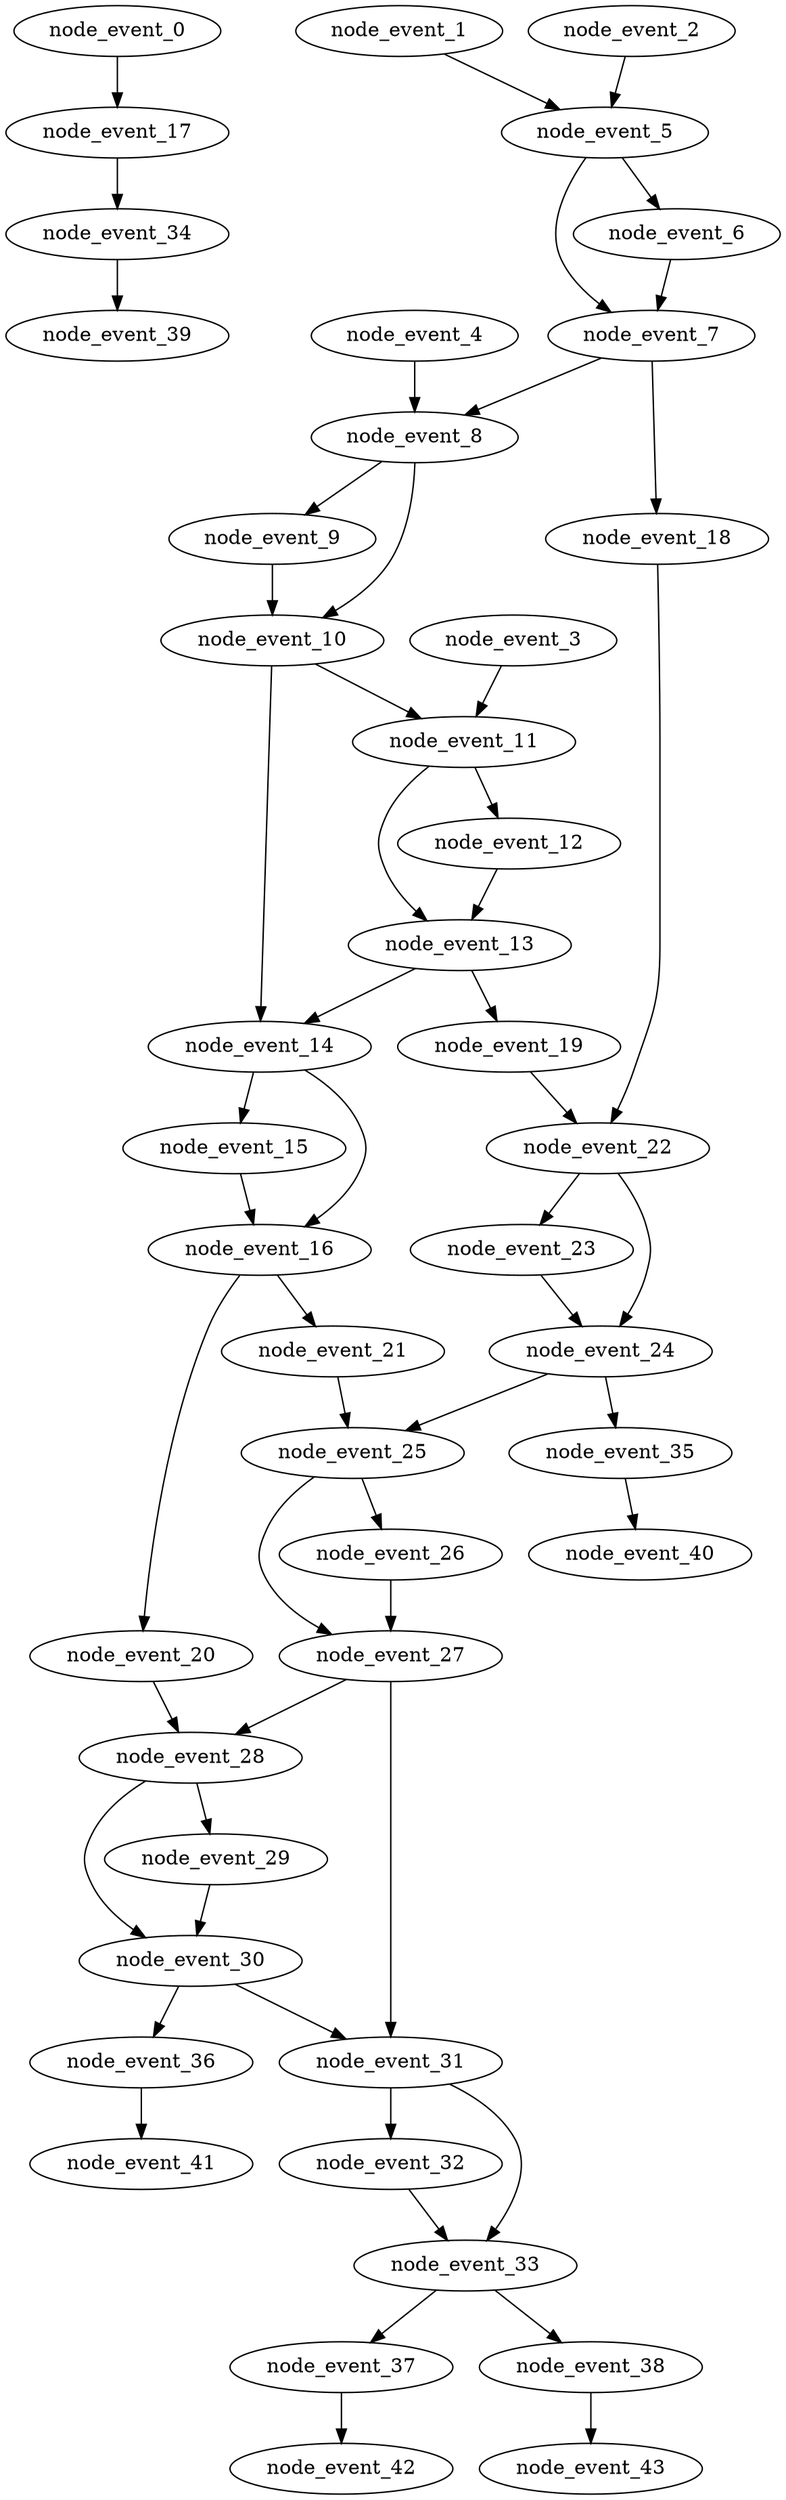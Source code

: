 digraph {
    node_event_0 [EventIndex="0" EventType="DotQasm.Scheduling.GateEvent" Depth="1" Dependencies="0" Latency="00:00:00.0010000" Priority="0.006"];
    node_event_1 [EventIndex="1" EventType="DotQasm.Scheduling.GateEvent" Depth="1" Dependencies="0" Latency="00:00:00.0010000" Priority="0.04100000000000002"];
    node_event_2 [EventIndex="2" EventType="DotQasm.Scheduling.GateEvent" Depth="1" Dependencies="0" Latency="00:00:00.0010000" Priority="0.04100000000000002"];
    node_event_3 [EventIndex="3" EventType="DotQasm.Scheduling.GateEvent" Depth="1" Dependencies="0" Latency="00:00:00.0010000" Priority="0.031000000000000014"];
    node_event_4 [EventIndex="4" EventType="DotQasm.Scheduling.GateEvent" Depth="1" Dependencies="0" Latency="00:00:00.0010000" Priority="0.03600000000000002"];
    node_event_5 [EventIndex="5" EventType="DotQasm.Scheduling.ControlledGateEvent" Depth="2" Dependencies="2" Latency="00:00:00.0020000" Priority="0.04000000000000002"];
    node_event_6 [EventIndex="6" EventType="DotQasm.Scheduling.GateEvent" Depth="3" Dependencies="3" Latency="00:00:00.0010000" Priority="0.03800000000000002"];
    node_event_7 [EventIndex="7" EventType="DotQasm.Scheduling.ControlledGateEvent" Depth="4" Dependencies="7" Latency="00:00:00.0020000" Priority="0.03700000000000002"];
    node_event_8 [EventIndex="8" EventType="DotQasm.Scheduling.ControlledGateEvent" Depth="5" Dependencies="9" Latency="00:00:00.0020000" Priority="0.03500000000000002"];
    node_event_9 [EventIndex="9" EventType="DotQasm.Scheduling.GateEvent" Depth="6" Dependencies="10" Latency="00:00:00.0010000" Priority="0.033000000000000015"];
    node_event_10 [EventIndex="10" EventType="DotQasm.Scheduling.ControlledGateEvent" Depth="7" Dependencies="21" Latency="00:00:00.0020000" Priority="0.032000000000000015"];
    node_event_11 [EventIndex="11" EventType="DotQasm.Scheduling.ControlledGateEvent" Depth="8" Dependencies="23" Latency="00:00:00.0020000" Priority="0.030000000000000013"];
    node_event_12 [EventIndex="12" EventType="DotQasm.Scheduling.GateEvent" Depth="9" Dependencies="24" Latency="00:00:00.0010000" Priority="0.02800000000000001"];
    node_event_13 [EventIndex="13" EventType="DotQasm.Scheduling.ControlledGateEvent" Depth="10" Dependencies="49" Latency="00:00:00.0020000" Priority="0.02700000000000001"];
    node_event_14 [EventIndex="14" EventType="DotQasm.Scheduling.ControlledGateEvent" Depth="11" Dependencies="72" Latency="00:00:00.0020000" Priority="0.02500000000000001"];
    node_event_15 [EventIndex="15" EventType="DotQasm.Scheduling.GateEvent" Depth="12" Dependencies="73" Latency="00:00:00.0010000" Priority="0.023000000000000007"];
    node_event_16 [EventIndex="16" EventType="DotQasm.Scheduling.ControlledGateEvent" Depth="13" Dependencies="147" Latency="00:00:00.0020000" Priority="0.022000000000000006"];
    node_event_17 [EventIndex="17" EventType="DotQasm.Scheduling.GateEvent" Depth="2" Dependencies="1" Latency="00:00:00.0010000" Priority="0.005"];
    node_event_18 [EventIndex="18" EventType="DotQasm.Scheduling.GateEvent" Depth="5" Dependencies="8" Latency="00:00:00.0010000" Priority="0.02500000000000001"];
    node_event_19 [EventIndex="19" EventType="DotQasm.Scheduling.GateEvent" Depth="11" Dependencies="50" Latency="00:00:00.0010000" Priority="0.02500000000000001"];
    node_event_20 [EventIndex="20" EventType="DotQasm.Scheduling.GateEvent" Depth="14" Dependencies="148" Latency="00:00:00.0010000" Priority="0.015"];
    node_event_21 [EventIndex="21" EventType="DotQasm.Scheduling.GateEvent" Depth="14" Dependencies="148" Latency="00:00:00.0010000" Priority="0.020000000000000004"];
    node_event_22 [EventIndex="22" EventType="DotQasm.Scheduling.ControlledGateEvent" Depth="12" Dependencies="60" Latency="00:00:00.0020000" Priority="0.024000000000000007"];
    node_event_23 [EventIndex="23" EventType="DotQasm.Scheduling.GateEvent" Depth="13" Dependencies="61" Latency="00:00:00.0010000" Priority="0.022000000000000006"];
    node_event_24 [EventIndex="24" EventType="DotQasm.Scheduling.ControlledGateEvent" Depth="14" Dependencies="123" Latency="00:00:00.0020000" Priority="0.021000000000000005"];
    node_event_25 [EventIndex="25" EventType="DotQasm.Scheduling.ControlledGateEvent" Depth="15" Dependencies="273" Latency="00:00:00.0020000" Priority="0.019000000000000003"];
    node_event_26 [EventIndex="26" EventType="DotQasm.Scheduling.GateEvent" Depth="16" Dependencies="274" Latency="00:00:00.0010000" Priority="0.017"];
    node_event_27 [EventIndex="27" EventType="DotQasm.Scheduling.ControlledGateEvent" Depth="17" Dependencies="549" Latency="00:00:00.0020000" Priority="0.016"];
    node_event_28 [EventIndex="28" EventType="DotQasm.Scheduling.ControlledGateEvent" Depth="18" Dependencies="699" Latency="00:00:00.0020000" Priority="0.014"];
    node_event_29 [EventIndex="29" EventType="DotQasm.Scheduling.GateEvent" Depth="19" Dependencies="700" Latency="00:00:00.0010000" Priority="0.012"];
    node_event_30 [EventIndex="30" EventType="DotQasm.Scheduling.ControlledGateEvent" Depth="20" Dependencies="1401" Latency="00:00:00.0020000" Priority="0.011000000000000001"];
    node_event_31 [EventIndex="31" EventType="DotQasm.Scheduling.ControlledGateEvent" Depth="21" Dependencies="1952" Latency="00:00:00.0020000" Priority="0.009000000000000001"];
    node_event_32 [EventIndex="32" EventType="DotQasm.Scheduling.GateEvent" Depth="22" Dependencies="1953" Latency="00:00:00.0010000" Priority="0.007"];
    node_event_33 [EventIndex="33" EventType="DotQasm.Scheduling.ControlledGateEvent" Depth="23" Dependencies="3907" Latency="00:00:00.0020000" Priority="0.006"];
    node_event_34 [EventIndex="34" EventType="DotQasm.Scheduling.GateEvent" Depth="3" Dependencies="2" Latency="00:00:00.0010000" Priority="0.004"];
    node_event_35 [EventIndex="35" EventType="DotQasm.Scheduling.GateEvent" Depth="15" Dependencies="124" Latency="00:00:00.0010000" Priority="0.004"];
    node_event_36 [EventIndex="36" EventType="DotQasm.Scheduling.GateEvent" Depth="21" Dependencies="1402" Latency="00:00:00.0010000" Priority="0.004"];
    node_event_37 [EventIndex="37" EventType="DotQasm.Scheduling.GateEvent" Depth="24" Dependencies="3908" Latency="00:00:00.0010000" Priority="0.004"];
    node_event_38 [EventIndex="38" EventType="DotQasm.Scheduling.GateEvent" Depth="24" Dependencies="3908" Latency="00:00:00.0010000" Priority="0.004"];
    node_event_39 [EventIndex="39" EventType="DotQasm.Scheduling.MeasurementEvent" Depth="4" Dependencies="3" Latency="00:00:00.0030000" Priority="0.003"];
    node_event_40 [EventIndex="40" EventType="DotQasm.Scheduling.MeasurementEvent" Depth="16" Dependencies="125" Latency="00:00:00.0030000" Priority="0.003"];
    node_event_41 [EventIndex="41" EventType="DotQasm.Scheduling.MeasurementEvent" Depth="22" Dependencies="1403" Latency="00:00:00.0030000" Priority="0.003"];
    node_event_42 [EventIndex="42" EventType="DotQasm.Scheduling.MeasurementEvent" Depth="25" Dependencies="3909" Latency="00:00:00.0030000" Priority="0.003"];
    node_event_43 [EventIndex="43" EventType="DotQasm.Scheduling.MeasurementEvent" Depth="25" Dependencies="3909" Latency="00:00:00.0030000" Priority="0.003"];
    node_event_0 -> node_event_17;
    node_event_1 -> node_event_5;
    node_event_2 -> node_event_5;
    node_event_3 -> node_event_11;
    node_event_4 -> node_event_8;
    node_event_5 -> node_event_6;
    node_event_5 -> node_event_7;
    node_event_6 -> node_event_7;
    node_event_7 -> node_event_8;
    node_event_7 -> node_event_18;
    node_event_8 -> node_event_9;
    node_event_8 -> node_event_10;
    node_event_9 -> node_event_10;
    node_event_10 -> node_event_11;
    node_event_10 -> node_event_14;
    node_event_11 -> node_event_12;
    node_event_11 -> node_event_13;
    node_event_12 -> node_event_13;
    node_event_13 -> node_event_14;
    node_event_13 -> node_event_19;
    node_event_14 -> node_event_15;
    node_event_14 -> node_event_16;
    node_event_15 -> node_event_16;
    node_event_16 -> node_event_20;
    node_event_16 -> node_event_21;
    node_event_17 -> node_event_34;
    node_event_18 -> node_event_22;
    node_event_19 -> node_event_22;
    node_event_20 -> node_event_28;
    node_event_21 -> node_event_25;
    node_event_22 -> node_event_23;
    node_event_22 -> node_event_24;
    node_event_23 -> node_event_24;
    node_event_24 -> node_event_25;
    node_event_24 -> node_event_35;
    node_event_25 -> node_event_26;
    node_event_25 -> node_event_27;
    node_event_26 -> node_event_27;
    node_event_27 -> node_event_28;
    node_event_27 -> node_event_31;
    node_event_28 -> node_event_29;
    node_event_28 -> node_event_30;
    node_event_29 -> node_event_30;
    node_event_30 -> node_event_31;
    node_event_30 -> node_event_36;
    node_event_31 -> node_event_32;
    node_event_31 -> node_event_33;
    node_event_32 -> node_event_33;
    node_event_33 -> node_event_37;
    node_event_33 -> node_event_38;
    node_event_34 -> node_event_39;
    node_event_35 -> node_event_40;
    node_event_36 -> node_event_41;
    node_event_37 -> node_event_42;
    node_event_38 -> node_event_43;
}
